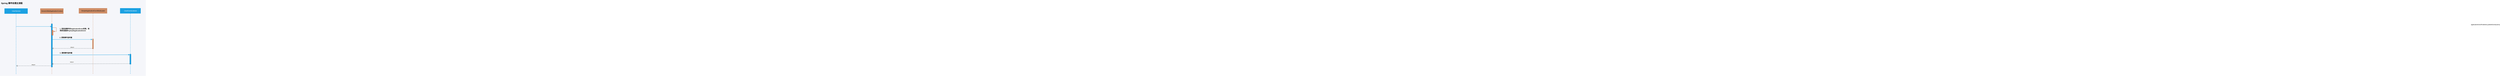 <mxfile version="26.2.12">
  <diagram name="第 1 页" id="loDku1djv3z8DRQJNhsw">
    <mxGraphModel dx="1948" dy="892" grid="0" gridSize="10" guides="1" tooltips="1" connect="1" arrows="1" fold="1" page="0" pageScale="1" pageWidth="827" pageHeight="1169" math="0" shadow="0">
      <root>
        <mxCell id="0" />
        <mxCell id="1" parent="0" />
        <mxCell id="ghShfp2ML48da8gN1WAk-45" value="" style="rounded=0;whiteSpace=wrap;html=1;fillColor=#F5F6FA;fontColor=#ffffff;strokeColor=none;" vertex="1" parent="1">
          <mxGeometry x="-116" y="13" width="1142" height="596" as="geometry" />
        </mxCell>
        <mxCell id="ghShfp2ML48da8gN1WAk-5" value="" style="edgeStyle=orthogonalEdgeStyle;rounded=0;orthogonalLoop=1;jettySize=auto;html=1;curved=0;fillColor=#1ba1e2;strokeColor=#1BA1E2;strokeWidth=2;opacity=80;" edge="1" parent="1" target="ghShfp2ML48da8gN1WAk-4">
          <mxGeometry relative="1" as="geometry">
            <mxPoint x="9.5" y="220" as="sourcePoint" />
            <mxPoint x="289.5" y="220" as="targetPoint" />
            <Array as="points">
              <mxPoint x="10" y="221" />
            </Array>
          </mxGeometry>
        </mxCell>
        <mxCell id="ghShfp2ML48da8gN1WAk-6" value="applicationEventPublisher.publishEvent(users)" style="edgeLabel;html=1;align=center;verticalAlign=middle;resizable=0;points=[];" vertex="1" connectable="0" parent="ghShfp2ML48da8gN1WAk-5">
          <mxGeometry x="137" y="3" relative="1" as="geometry">
            <mxPoint x="-18" y="-12" as="offset" />
          </mxGeometry>
        </mxCell>
        <mxCell id="ghShfp2ML48da8gN1WAk-3" value=":UserService" style="shape=umlLifeline;perimeter=lifelinePerimeter;whiteSpace=wrap;html=1;container=1;dropTarget=0;collapsible=0;recursiveResize=0;outlineConnect=0;portConstraint=eastwest;newEdgeStyle={&quot;curved&quot;:0,&quot;rounded&quot;:0};fillColor=#1ba1e2;fontColor=#ffffff;strokeColor=#1BA1E2;strokeWidth=2;" vertex="1" parent="1">
          <mxGeometry x="-80" y="80" width="180" height="520" as="geometry" />
        </mxCell>
        <mxCell id="ghShfp2ML48da8gN1WAk-4" value=":GenericWebApplicationContext" style="shape=umlLifeline;perimeter=lifelinePerimeter;whiteSpace=wrap;html=1;container=1;dropTarget=0;collapsible=0;recursiveResize=0;outlineConnect=0;portConstraint=eastwest;newEdgeStyle={&quot;curved&quot;:0,&quot;rounded&quot;:0};fillColor=#CE8D66;strokeColor=#CE8D66;strokeWidth=2;" vertex="1" parent="1">
          <mxGeometry x="200" y="80" width="180" height="520" as="geometry" />
        </mxCell>
        <mxCell id="ghShfp2ML48da8gN1WAk-33" value="" style="html=1;points=[[0,0,0,0,5],[0,1,0,0,-5],[1,0,0,0,5],[1,1,0,0,-5]];perimeter=orthogonalPerimeter;outlineConnect=0;targetShapes=umlLifeline;portConstraint=eastwest;newEdgeStyle={&quot;curved&quot;:0,&quot;rounded&quot;:0};fillColor=#1ba1e2;fontColor=#ffffff;strokeColor=#006EAF;" vertex="1" parent="ghShfp2ML48da8gN1WAk-4">
          <mxGeometry x="85" y="120" width="10" height="340" as="geometry" />
        </mxCell>
        <mxCell id="ghShfp2ML48da8gN1WAk-34" value="" style="html=1;points=[[0,0,0,0,5],[0,1,0,0,-5],[1,0,0,0,5],[1,1,0,0,-5]];perimeter=orthogonalPerimeter;outlineConnect=0;targetShapes=umlLifeline;portConstraint=eastwest;newEdgeStyle={&quot;curved&quot;:0,&quot;rounded&quot;:0};fillColor=#CE8D66;fontColor=#000000;strokeColor=#C73500;" vertex="1" parent="ghShfp2ML48da8gN1WAk-4">
          <mxGeometry x="90" y="170" width="10" height="40" as="geometry" />
        </mxCell>
        <mxCell id="ghShfp2ML48da8gN1WAk-35" value="&lt;b&gt;&lt;font style=&quot;font-size: 12px;&quot;&gt;1. 若发送事件非ApplicationEvent实例，则&lt;/font&gt;&lt;/b&gt;&lt;div&gt;&lt;b&gt;&lt;font style=&quot;font-size: 12px;&quot;&gt;将其包装成PayloadApplicationEvent&lt;/font&gt;&lt;/b&gt;&lt;/div&gt;" style="html=1;align=left;spacingLeft=2;endArrow=block;rounded=0;edgeStyle=orthogonalEdgeStyle;curved=0;rounded=0;strokeColor=#CE8D66;strokeWidth=2;" edge="1" target="ghShfp2ML48da8gN1WAk-34" parent="ghShfp2ML48da8gN1WAk-4">
          <mxGeometry x="0.082" y="23" relative="1" as="geometry">
            <mxPoint x="95" y="150" as="sourcePoint" />
            <Array as="points">
              <mxPoint x="125" y="180" />
            </Array>
            <mxPoint as="offset" />
          </mxGeometry>
        </mxCell>
        <mxCell id="ghShfp2ML48da8gN1WAk-40" value="&lt;font style=&quot;font-size: 12px;&quot;&gt;&lt;b&gt;3. 调用事件监听器&lt;/b&gt;&lt;/font&gt;" style="html=1;verticalAlign=bottom;endArrow=block;curved=0;rounded=0;entryX=0;entryY=0;entryDx=0;entryDy=5;fillColor=#1ba1e2;strokeColor=#1BA1E2;strokeWidth=2;align=left;" edge="1" target="ghShfp2ML48da8gN1WAk-39" parent="ghShfp2ML48da8gN1WAk-4">
          <mxGeometry x="-0.803" y="7" relative="1" as="geometry">
            <mxPoint x="90" y="365" as="sourcePoint" />
            <mxPoint as="offset" />
          </mxGeometry>
        </mxCell>
        <mxCell id="ghShfp2ML48da8gN1WAk-41" value="return" style="html=1;verticalAlign=bottom;endArrow=open;dashed=1;endSize=8;curved=0;rounded=0;exitX=0;exitY=1;exitDx=0;exitDy=-5;strokeWidth=2;strokeColor=#636E72;" edge="1" source="ghShfp2ML48da8gN1WAk-39" parent="ghShfp2ML48da8gN1WAk-4">
          <mxGeometry x="0.487" y="-5" relative="1" as="geometry">
            <mxPoint x="90" y="435" as="targetPoint" />
            <mxPoint as="offset" />
          </mxGeometry>
        </mxCell>
        <mxCell id="ghShfp2ML48da8gN1WAk-13" value=":SimpleApplicationEventMulticaster" style="shape=umlLifeline;perimeter=lifelinePerimeter;whiteSpace=wrap;html=1;container=1;dropTarget=0;collapsible=0;recursiveResize=0;outlineConnect=0;portConstraint=eastwest;newEdgeStyle={&quot;curved&quot;:0,&quot;rounded&quot;:0};fillColor=#CE8D66;strokeColor=#CE8D66;strokeWidth=2;" vertex="1" parent="1">
          <mxGeometry x="502" y="78" width="220" height="520" as="geometry" />
        </mxCell>
        <mxCell id="ghShfp2ML48da8gN1WAk-36" value="" style="html=1;points=[[0,0,0,0,5],[0,1,0,0,-5],[1,0,0,0,5],[1,1,0,0,-5]];perimeter=orthogonalPerimeter;outlineConnect=0;targetShapes=umlLifeline;portConstraint=eastwest;newEdgeStyle={&quot;curved&quot;:0,&quot;rounded&quot;:0};fillColor=#CE8D66;strokeColor=none;" vertex="1" parent="ghShfp2ML48da8gN1WAk-13">
          <mxGeometry x="105" y="240" width="10" height="80" as="geometry" />
        </mxCell>
        <mxCell id="ghShfp2ML48da8gN1WAk-21" value=":UserEventListener" style="shape=umlLifeline;perimeter=lifelinePerimeter;whiteSpace=wrap;html=1;container=1;dropTarget=0;collapsible=0;recursiveResize=0;outlineConnect=0;portConstraint=eastwest;newEdgeStyle={&quot;curved&quot;:0,&quot;rounded&quot;:0};fillColor=#1BA1E2;fontColor=#ffffff;strokeColor=#1BA1E2;strokeWidth=2;gradientColor=none;labelBackgroundColor=none;labelBorderColor=none;textShadow=0;" vertex="1" parent="1">
          <mxGeometry x="825" y="78" width="160" height="520" as="geometry" />
        </mxCell>
        <mxCell id="ghShfp2ML48da8gN1WAk-39" value="" style="html=1;points=[[0,0,0,0,5],[0,1,0,0,-5],[1,0,0,0,5],[1,1,0,0,-5]];perimeter=orthogonalPerimeter;outlineConnect=0;targetShapes=umlLifeline;portConstraint=eastwest;newEdgeStyle={&quot;curved&quot;:0,&quot;rounded&quot;:0};fillColor=#1ba1e2;fontColor=#ffffff;strokeColor=#006EAF;" vertex="1" parent="ghShfp2ML48da8gN1WAk-21">
          <mxGeometry x="75" y="360" width="10" height="80" as="geometry" />
        </mxCell>
        <mxCell id="ghShfp2ML48da8gN1WAk-37" value="&lt;b&gt;&lt;font style=&quot;font-size: 12px;&quot;&gt;2. 获取事件监听器&lt;/font&gt;&lt;/b&gt;" style="html=1;verticalAlign=bottom;endArrow=block;curved=0;rounded=0;entryX=0;entryY=0;entryDx=0;entryDy=5;strokeWidth=2;fillColor=#1ba1e2;strokeColor=#1BA1E2;opacity=80;align=left;" edge="1" target="ghShfp2ML48da8gN1WAk-36" parent="1" source="ghShfp2ML48da8gN1WAk-33">
          <mxGeometry x="-0.654" y="6" relative="1" as="geometry">
            <mxPoint x="300" y="325" as="sourcePoint" />
            <mxPoint as="offset" />
          </mxGeometry>
        </mxCell>
        <mxCell id="ghShfp2ML48da8gN1WAk-38" value="return" style="html=1;verticalAlign=bottom;endArrow=open;dashed=1;endSize=8;curved=0;rounded=0;exitX=0;exitY=1;exitDx=0;exitDy=-5;strokeWidth=2;strokeColor=#636E72;" edge="1" source="ghShfp2ML48da8gN1WAk-36" parent="1" target="ghShfp2ML48da8gN1WAk-4">
          <mxGeometry relative="1" as="geometry">
            <mxPoint x="420" y="375" as="targetPoint" />
          </mxGeometry>
        </mxCell>
        <mxCell id="ghShfp2ML48da8gN1WAk-42" value="return" style="html=1;verticalAlign=bottom;endArrow=open;dashed=1;endSize=8;curved=0;rounded=0;strokeColor=#636E72;strokeWidth=2;" edge="1" parent="1" target="ghShfp2ML48da8gN1WAk-3">
          <mxGeometry relative="1" as="geometry">
            <mxPoint x="280" y="530" as="sourcePoint" />
            <mxPoint x="200" y="530" as="targetPoint" />
          </mxGeometry>
        </mxCell>
        <mxCell id="ghShfp2ML48da8gN1WAk-47" value="Spring 事件处理主流程" style="text;html=1;align=left;verticalAlign=middle;whiteSpace=wrap;rounded=0;fontStyle=1;fontSize=16;" vertex="1" parent="1">
          <mxGeometry x="-109" y="23" width="298" height="30" as="geometry" />
        </mxCell>
      </root>
    </mxGraphModel>
  </diagram>
</mxfile>
